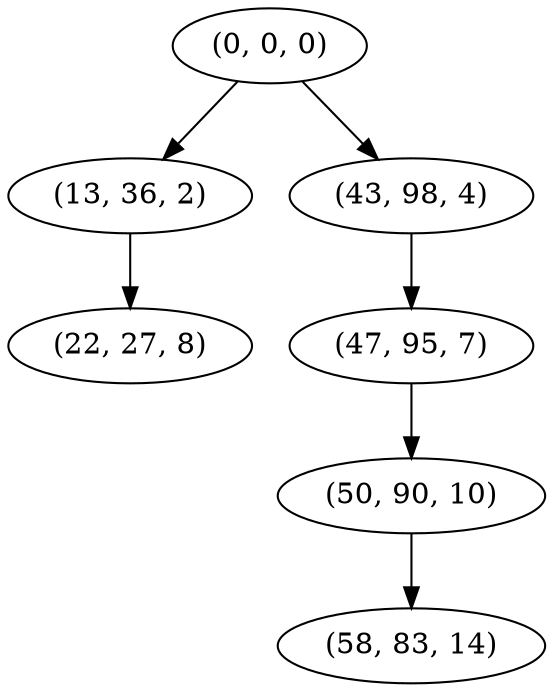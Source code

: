 digraph tree {
    "(0, 0, 0)";
    "(13, 36, 2)";
    "(22, 27, 8)";
    "(43, 98, 4)";
    "(47, 95, 7)";
    "(50, 90, 10)";
    "(58, 83, 14)";
    "(0, 0, 0)" -> "(13, 36, 2)";
    "(0, 0, 0)" -> "(43, 98, 4)";
    "(13, 36, 2)" -> "(22, 27, 8)";
    "(43, 98, 4)" -> "(47, 95, 7)";
    "(47, 95, 7)" -> "(50, 90, 10)";
    "(50, 90, 10)" -> "(58, 83, 14)";
}
